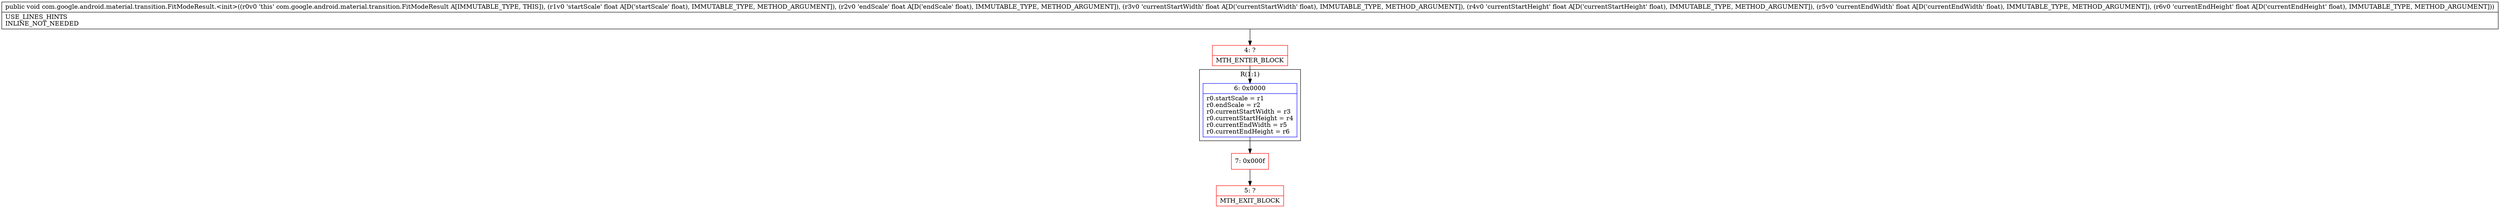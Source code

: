 digraph "CFG forcom.google.android.material.transition.FitModeResult.\<init\>(FFFFFF)V" {
subgraph cluster_Region_1504352765 {
label = "R(1:1)";
node [shape=record,color=blue];
Node_6 [shape=record,label="{6\:\ 0x0000|r0.startScale = r1\lr0.endScale = r2\lr0.currentStartWidth = r3\lr0.currentStartHeight = r4\lr0.currentEndWidth = r5\lr0.currentEndHeight = r6\l}"];
}
Node_4 [shape=record,color=red,label="{4\:\ ?|MTH_ENTER_BLOCK\l}"];
Node_7 [shape=record,color=red,label="{7\:\ 0x000f}"];
Node_5 [shape=record,color=red,label="{5\:\ ?|MTH_EXIT_BLOCK\l}"];
MethodNode[shape=record,label="{public void com.google.android.material.transition.FitModeResult.\<init\>((r0v0 'this' com.google.android.material.transition.FitModeResult A[IMMUTABLE_TYPE, THIS]), (r1v0 'startScale' float A[D('startScale' float), IMMUTABLE_TYPE, METHOD_ARGUMENT]), (r2v0 'endScale' float A[D('endScale' float), IMMUTABLE_TYPE, METHOD_ARGUMENT]), (r3v0 'currentStartWidth' float A[D('currentStartWidth' float), IMMUTABLE_TYPE, METHOD_ARGUMENT]), (r4v0 'currentStartHeight' float A[D('currentStartHeight' float), IMMUTABLE_TYPE, METHOD_ARGUMENT]), (r5v0 'currentEndWidth' float A[D('currentEndWidth' float), IMMUTABLE_TYPE, METHOD_ARGUMENT]), (r6v0 'currentEndHeight' float A[D('currentEndHeight' float), IMMUTABLE_TYPE, METHOD_ARGUMENT]))  | USE_LINES_HINTS\lINLINE_NOT_NEEDED\l}"];
MethodNode -> Node_4;Node_6 -> Node_7;
Node_4 -> Node_6;
Node_7 -> Node_5;
}

